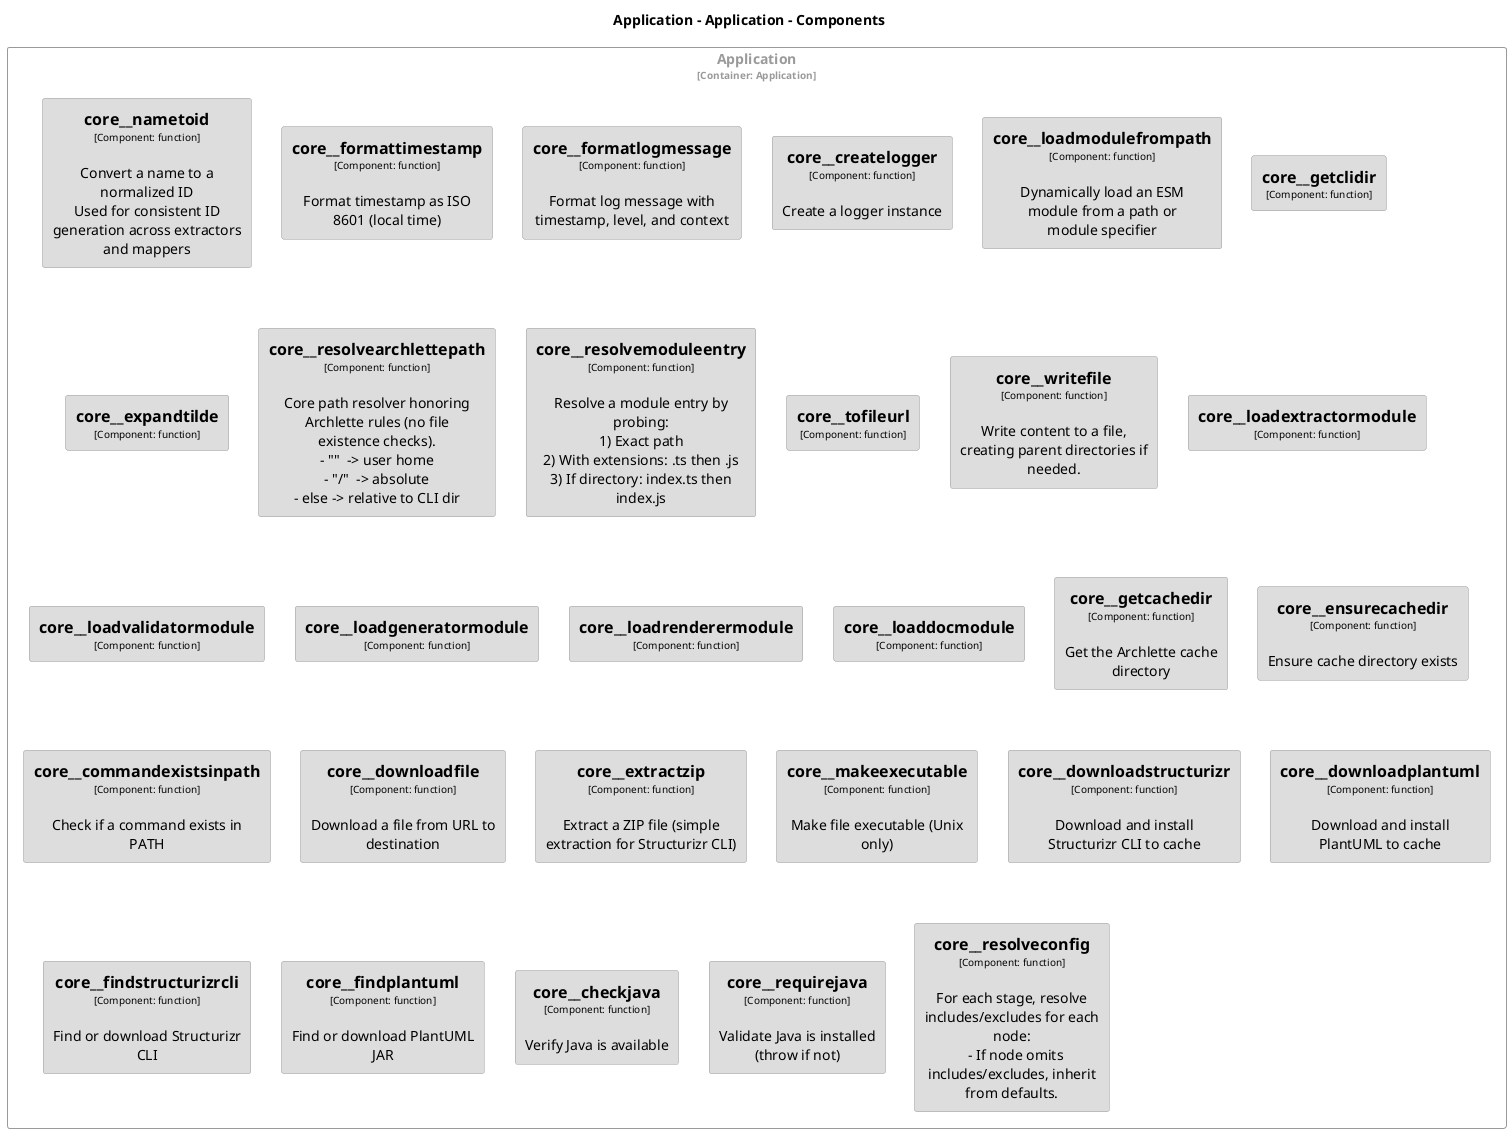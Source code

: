 @startuml
set separator none
title Application - Application - Components

top to bottom direction
skinparam ranksep 60
skinparam nodesep 30

skinparam {
  arrowFontSize 10
  defaultTextAlignment center
  wrapWidth 200
  maxMessageSize 100
}

hide stereotype

skinparam rectangle<<Application.Application.core__checkjava>> {
  BackgroundColor #dddddd
  FontColor #000000
  BorderColor #9a9a9a
  shadowing false
}
skinparam rectangle<<Application.Application.core__commandexistsinpath>> {
  BackgroundColor #dddddd
  FontColor #000000
  BorderColor #9a9a9a
  shadowing false
}
skinparam rectangle<<Application.Application.core__createlogger>> {
  BackgroundColor #dddddd
  FontColor #000000
  BorderColor #9a9a9a
  shadowing false
}
skinparam rectangle<<Application.Application.core__downloadfile>> {
  BackgroundColor #dddddd
  FontColor #000000
  BorderColor #9a9a9a
  shadowing false
}
skinparam rectangle<<Application.Application.core__downloadplantuml>> {
  BackgroundColor #dddddd
  FontColor #000000
  BorderColor #9a9a9a
  shadowing false
}
skinparam rectangle<<Application.Application.core__downloadstructurizr>> {
  BackgroundColor #dddddd
  FontColor #000000
  BorderColor #9a9a9a
  shadowing false
}
skinparam rectangle<<Application.Application.core__ensurecachedir>> {
  BackgroundColor #dddddd
  FontColor #000000
  BorderColor #9a9a9a
  shadowing false
}
skinparam rectangle<<Application.Application.core__expandtilde>> {
  BackgroundColor #dddddd
  FontColor #000000
  BorderColor #9a9a9a
  shadowing false
}
skinparam rectangle<<Application.Application.core__extractzip>> {
  BackgroundColor #dddddd
  FontColor #000000
  BorderColor #9a9a9a
  shadowing false
}
skinparam rectangle<<Application.Application.core__findplantuml>> {
  BackgroundColor #dddddd
  FontColor #000000
  BorderColor #9a9a9a
  shadowing false
}
skinparam rectangle<<Application.Application.core__findstructurizrcli>> {
  BackgroundColor #dddddd
  FontColor #000000
  BorderColor #9a9a9a
  shadowing false
}
skinparam rectangle<<Application.Application.core__formatlogmessage>> {
  BackgroundColor #dddddd
  FontColor #000000
  BorderColor #9a9a9a
  shadowing false
}
skinparam rectangle<<Application.Application.core__formattimestamp>> {
  BackgroundColor #dddddd
  FontColor #000000
  BorderColor #9a9a9a
  shadowing false
}
skinparam rectangle<<Application.Application.core__getcachedir>> {
  BackgroundColor #dddddd
  FontColor #000000
  BorderColor #9a9a9a
  shadowing false
}
skinparam rectangle<<Application.Application.core__getclidir>> {
  BackgroundColor #dddddd
  FontColor #000000
  BorderColor #9a9a9a
  shadowing false
}
skinparam rectangle<<Application.Application.core__loaddocmodule>> {
  BackgroundColor #dddddd
  FontColor #000000
  BorderColor #9a9a9a
  shadowing false
}
skinparam rectangle<<Application.Application.core__loadextractormodule>> {
  BackgroundColor #dddddd
  FontColor #000000
  BorderColor #9a9a9a
  shadowing false
}
skinparam rectangle<<Application.Application.core__loadgeneratormodule>> {
  BackgroundColor #dddddd
  FontColor #000000
  BorderColor #9a9a9a
  shadowing false
}
skinparam rectangle<<Application.Application.core__loadmodulefrompath>> {
  BackgroundColor #dddddd
  FontColor #000000
  BorderColor #9a9a9a
  shadowing false
}
skinparam rectangle<<Application.Application.core__loadrenderermodule>> {
  BackgroundColor #dddddd
  FontColor #000000
  BorderColor #9a9a9a
  shadowing false
}
skinparam rectangle<<Application.Application.core__loadvalidatormodule>> {
  BackgroundColor #dddddd
  FontColor #000000
  BorderColor #9a9a9a
  shadowing false
}
skinparam rectangle<<Application.Application.core__makeexecutable>> {
  BackgroundColor #dddddd
  FontColor #000000
  BorderColor #9a9a9a
  shadowing false
}
skinparam rectangle<<Application.Application.core__nametoid>> {
  BackgroundColor #dddddd
  FontColor #000000
  BorderColor #9a9a9a
  shadowing false
}
skinparam rectangle<<Application.Application.core__requirejava>> {
  BackgroundColor #dddddd
  FontColor #000000
  BorderColor #9a9a9a
  shadowing false
}
skinparam rectangle<<Application.Application.core__resolvearchlettepath>> {
  BackgroundColor #dddddd
  FontColor #000000
  BorderColor #9a9a9a
  shadowing false
}
skinparam rectangle<<Application.Application.core__resolveconfig>> {
  BackgroundColor #dddddd
  FontColor #000000
  BorderColor #9a9a9a
  shadowing false
}
skinparam rectangle<<Application.Application.core__resolvemoduleentry>> {
  BackgroundColor #dddddd
  FontColor #000000
  BorderColor #9a9a9a
  shadowing false
}
skinparam rectangle<<Application.Application.core__tofileurl>> {
  BackgroundColor #dddddd
  FontColor #000000
  BorderColor #9a9a9a
  shadowing false
}
skinparam rectangle<<Application.Application.core__writefile>> {
  BackgroundColor #dddddd
  FontColor #000000
  BorderColor #9a9a9a
  shadowing false
}
skinparam rectangle<<Application.Application>> {
  BorderColor #9a9a9a
  FontColor #9a9a9a
  shadowing false
}

rectangle "Application\n<size:10>[Container: Application]</size>" <<Application.Application>> {
  rectangle "==core__nametoid\n<size:10>[Component: function]</size>\n\nConvert a name to a normalized ID\nUsed for consistent ID generation across extractors and mappers" <<Application.Application.core__nametoid>> as Application.Application.core__nametoid
  rectangle "==core__formattimestamp\n<size:10>[Component: function]</size>\n\nFormat timestamp as ISO 8601 (local time)" <<Application.Application.core__formattimestamp>> as Application.Application.core__formattimestamp
  rectangle "==core__formatlogmessage\n<size:10>[Component: function]</size>\n\nFormat log message with timestamp, level, and context" <<Application.Application.core__formatlogmessage>> as Application.Application.core__formatlogmessage
  rectangle "==core__createlogger\n<size:10>[Component: function]</size>\n\nCreate a logger instance" <<Application.Application.core__createlogger>> as Application.Application.core__createlogger
  rectangle "==core__loadmodulefrompath\n<size:10>[Component: function]</size>\n\nDynamically load an ESM module from a path or module specifier" <<Application.Application.core__loadmodulefrompath>> as Application.Application.core__loadmodulefrompath
  rectangle "==core__getclidir\n<size:10>[Component: function]</size>" <<Application.Application.core__getclidir>> as Application.Application.core__getclidir
  rectangle "==core__expandtilde\n<size:10>[Component: function]</size>" <<Application.Application.core__expandtilde>> as Application.Application.core__expandtilde
  rectangle "==core__resolvearchlettepath\n<size:10>[Component: function]</size>\n\nCore path resolver honoring Archlette rules (no file existence checks).\n- "~"  -> user home\n- "/"  -> absolute\n- else -> relative to CLI dir" <<Application.Application.core__resolvearchlettepath>> as Application.Application.core__resolvearchlettepath
  rectangle "==core__resolvemoduleentry\n<size:10>[Component: function]</size>\n\nResolve a module entry by probing:\n1) Exact path\n2) With extensions: .ts then .js\n3) If directory: index.ts then index.js" <<Application.Application.core__resolvemoduleentry>> as Application.Application.core__resolvemoduleentry
  rectangle "==core__tofileurl\n<size:10>[Component: function]</size>" <<Application.Application.core__tofileurl>> as Application.Application.core__tofileurl
  rectangle "==core__writefile\n<size:10>[Component: function]</size>\n\nWrite content to a file, creating parent directories if needed." <<Application.Application.core__writefile>> as Application.Application.core__writefile
  rectangle "==core__loadextractormodule\n<size:10>[Component: function]</size>" <<Application.Application.core__loadextractormodule>> as Application.Application.core__loadextractormodule
  rectangle "==core__loadvalidatormodule\n<size:10>[Component: function]</size>" <<Application.Application.core__loadvalidatormodule>> as Application.Application.core__loadvalidatormodule
  rectangle "==core__loadgeneratormodule\n<size:10>[Component: function]</size>" <<Application.Application.core__loadgeneratormodule>> as Application.Application.core__loadgeneratormodule
  rectangle "==core__loadrenderermodule\n<size:10>[Component: function]</size>" <<Application.Application.core__loadrenderermodule>> as Application.Application.core__loadrenderermodule
  rectangle "==core__loaddocmodule\n<size:10>[Component: function]</size>" <<Application.Application.core__loaddocmodule>> as Application.Application.core__loaddocmodule
  rectangle "==core__getcachedir\n<size:10>[Component: function]</size>\n\nGet the Archlette cache directory" <<Application.Application.core__getcachedir>> as Application.Application.core__getcachedir
  rectangle "==core__ensurecachedir\n<size:10>[Component: function]</size>\n\nEnsure cache directory exists" <<Application.Application.core__ensurecachedir>> as Application.Application.core__ensurecachedir
  rectangle "==core__commandexistsinpath\n<size:10>[Component: function]</size>\n\nCheck if a command exists in PATH" <<Application.Application.core__commandexistsinpath>> as Application.Application.core__commandexistsinpath
  rectangle "==core__downloadfile\n<size:10>[Component: function]</size>\n\nDownload a file from URL to destination" <<Application.Application.core__downloadfile>> as Application.Application.core__downloadfile
  rectangle "==core__extractzip\n<size:10>[Component: function]</size>\n\nExtract a ZIP file (simple extraction for Structurizr CLI)" <<Application.Application.core__extractzip>> as Application.Application.core__extractzip
  rectangle "==core__makeexecutable\n<size:10>[Component: function]</size>\n\nMake file executable (Unix only)" <<Application.Application.core__makeexecutable>> as Application.Application.core__makeexecutable
  rectangle "==core__downloadstructurizr\n<size:10>[Component: function]</size>\n\nDownload and install Structurizr CLI to cache" <<Application.Application.core__downloadstructurizr>> as Application.Application.core__downloadstructurizr
  rectangle "==core__downloadplantuml\n<size:10>[Component: function]</size>\n\nDownload and install PlantUML to cache" <<Application.Application.core__downloadplantuml>> as Application.Application.core__downloadplantuml
  rectangle "==core__findstructurizrcli\n<size:10>[Component: function]</size>\n\nFind or download Structurizr CLI" <<Application.Application.core__findstructurizrcli>> as Application.Application.core__findstructurizrcli
  rectangle "==core__findplantuml\n<size:10>[Component: function]</size>\n\nFind or download PlantUML JAR" <<Application.Application.core__findplantuml>> as Application.Application.core__findplantuml
  rectangle "==core__checkjava\n<size:10>[Component: function]</size>\n\nVerify Java is available" <<Application.Application.core__checkjava>> as Application.Application.core__checkjava
  rectangle "==core__requirejava\n<size:10>[Component: function]</size>\n\nValidate Java is installed (throw if not)" <<Application.Application.core__requirejava>> as Application.Application.core__requirejava
  rectangle "==core__resolveconfig\n<size:10>[Component: function]</size>\n\nFor each stage, resolve includes/excludes for each node:\n  - If node omits includes/excludes, inherit from defaults." <<Application.Application.core__resolveconfig>> as Application.Application.core__resolveconfig
}

@enduml
